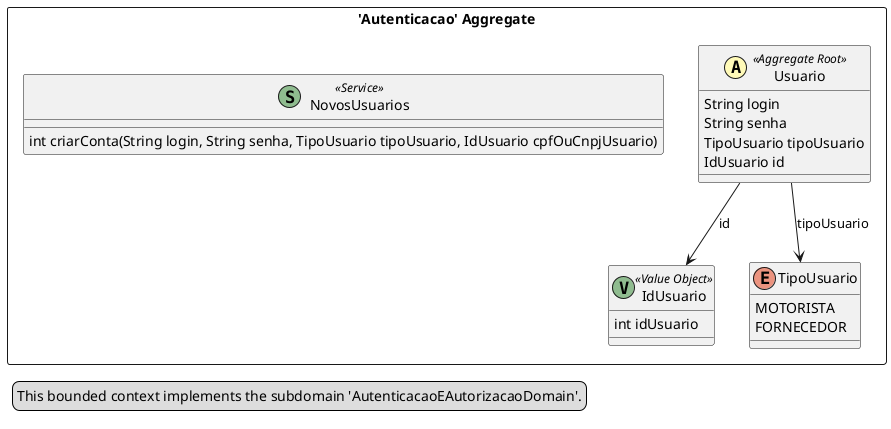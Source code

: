 @startuml

skinparam componentStyle uml2

package "'Autenticacao' Aggregate" <<Rectangle>> {
	class Usuario <<(A,#fffab8) Aggregate Root>> {
		String login
		String senha
		TipoUsuario tipoUsuario
		IdUsuario id
	}
	class IdUsuario <<(V,DarkSeaGreen) Value Object>> {
		int idUsuario
	}
	enum TipoUsuario {
		MOTORISTA
		FORNECEDOR
	}
	class NovosUsuarios <<(S,DarkSeaGreen) Service>> {
		int criarConta(String login, String senha, TipoUsuario tipoUsuario, IdUsuario cpfOuCnpjUsuario)
	}
}
Usuario --> IdUsuario : id
Usuario --> TipoUsuario : tipoUsuario
legend left
  This bounded context implements the subdomain 'AutenticacaoEAutorizacaoDomain'.
end legend


@enduml
